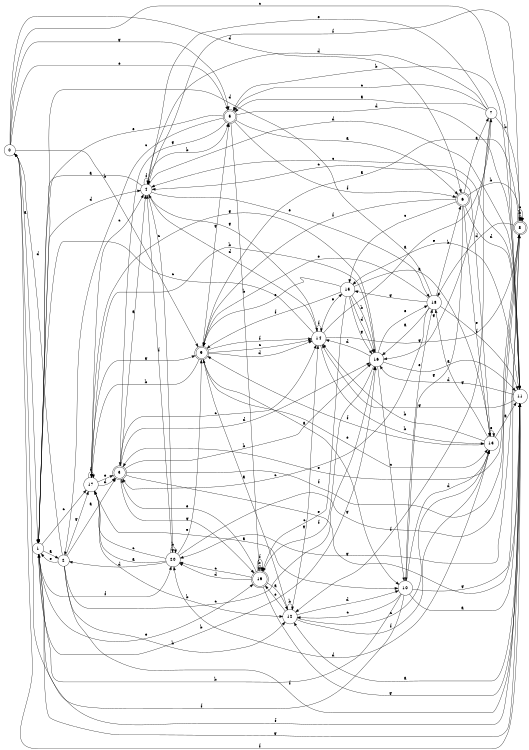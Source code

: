 digraph n17_5 {
__start0 [label="" shape="none"];

rankdir=LR;
size="8,5";

s0 [style="filled", color="black", fillcolor="white" shape="circle", label="0"];
s1 [style="filled", color="black", fillcolor="white" shape="circle", label="1"];
s2 [style="filled", color="black", fillcolor="white" shape="circle", label="2"];
s3 [style="rounded,filled", color="black", fillcolor="white" shape="doublecircle", label="3"];
s4 [style="filled", color="black", fillcolor="white" shape="circle", label="4"];
s5 [style="rounded,filled", color="black", fillcolor="white" shape="doublecircle", label="5"];
s6 [style="rounded,filled", color="black", fillcolor="white" shape="doublecircle", label="6"];
s7 [style="filled", color="black", fillcolor="white" shape="circle", label="7"];
s8 [style="rounded,filled", color="black", fillcolor="white" shape="doublecircle", label="8"];
s9 [style="rounded,filled", color="black", fillcolor="white" shape="doublecircle", label="9"];
s10 [style="filled", color="black", fillcolor="white" shape="circle", label="10"];
s11 [style="filled", color="black", fillcolor="white" shape="circle", label="11"];
s12 [style="filled", color="black", fillcolor="white" shape="circle", label="12"];
s13 [style="filled", color="black", fillcolor="white" shape="circle", label="13"];
s14 [style="filled", color="black", fillcolor="white" shape="circle", label="14"];
s15 [style="filled", color="black", fillcolor="white" shape="circle", label="15"];
s16 [style="filled", color="black", fillcolor="white" shape="circle", label="16"];
s17 [style="filled", color="black", fillcolor="white" shape="circle", label="17"];
s18 [style="filled", color="black", fillcolor="white" shape="circle", label="18"];
s19 [style="rounded,filled", color="black", fillcolor="white" shape="doublecircle", label="19"];
s20 [style="filled", color="black", fillcolor="white" shape="circle", label="20"];
s0 -> s1 [label="a"];
s0 -> s9 [label="b"];
s0 -> s11 [label="c"];
s0 -> s6 [label="d"];
s0 -> s5 [label="e"];
s0 -> s11 [label="f"];
s0 -> s5 [label="g"];
s1 -> s2 [label="a"];
s1 -> s16 [label="b"];
s1 -> s17 [label="c"];
s1 -> s4 [label="d"];
s1 -> s19 [label="e"];
s1 -> s20 [label="f"];
s1 -> s11 [label="g"];
s2 -> s3 [label="a"];
s2 -> s12 [label="b"];
s2 -> s16 [label="c"];
s2 -> s0 [label="d"];
s2 -> s1 [label="e"];
s2 -> s11 [label="f"];
s2 -> s17 [label="g"];
s3 -> s4 [label="a"];
s3 -> s16 [label="b"];
s3 -> s14 [label="c"];
s3 -> s16 [label="d"];
s3 -> s11 [label="e"];
s3 -> s8 [label="f"];
s3 -> s19 [label="g"];
s4 -> s1 [label="a"];
s4 -> s5 [label="b"];
s4 -> s20 [label="c"];
s4 -> s11 [label="d"];
s4 -> s18 [label="e"];
s4 -> s4 [label="f"];
s4 -> s14 [label="g"];
s5 -> s6 [label="a"];
s5 -> s19 [label="b"];
s5 -> s2 [label="c"];
s5 -> s11 [label="d"];
s5 -> s1 [label="e"];
s5 -> s6 [label="f"];
s5 -> s3 [label="g"];
s6 -> s7 [label="a"];
s6 -> s8 [label="b"];
s6 -> s15 [label="c"];
s6 -> s11 [label="d"];
s6 -> s13 [label="e"];
s6 -> s9 [label="f"];
s6 -> s10 [label="g"];
s7 -> s5 [label="a"];
s7 -> s8 [label="b"];
s7 -> s5 [label="c"];
s7 -> s4 [label="d"];
s7 -> s4 [label="e"];
s7 -> s12 [label="f"];
s7 -> s16 [label="g"];
s8 -> s9 [label="a"];
s8 -> s8 [label="b"];
s8 -> s8 [label="c"];
s8 -> s18 [label="d"];
s8 -> s3 [label="e"];
s8 -> s4 [label="f"];
s8 -> s20 [label="g"];
s9 -> s10 [label="a"];
s9 -> s17 [label="b"];
s9 -> s14 [label="c"];
s9 -> s14 [label="d"];
s9 -> s13 [label="e"];
s9 -> s14 [label="f"];
s9 -> s5 [label="g"];
s10 -> s11 [label="a"];
s10 -> s1 [label="b"];
s10 -> s12 [label="c"];
s10 -> s13 [label="d"];
s10 -> s18 [label="e"];
s10 -> s0 [label="f"];
s10 -> s8 [label="g"];
s11 -> s12 [label="a"];
s11 -> s5 [label="b"];
s11 -> s4 [label="c"];
s11 -> s16 [label="d"];
s11 -> s15 [label="e"];
s11 -> s1 [label="f"];
s11 -> s14 [label="g"];
s12 -> s9 [label="a"];
s12 -> s12 [label="b"];
s12 -> s13 [label="c"];
s12 -> s10 [label="d"];
s12 -> s19 [label="e"];
s12 -> s13 [label="f"];
s12 -> s14 [label="g"];
s13 -> s11 [label="a"];
s13 -> s14 [label="b"];
s13 -> s4 [label="c"];
s13 -> s20 [label="d"];
s13 -> s13 [label="e"];
s13 -> s9 [label="f"];
s13 -> s18 [label="g"];
s14 -> s7 [label="a"];
s14 -> s13 [label="b"];
s14 -> s1 [label="c"];
s14 -> s4 [label="d"];
s14 -> s15 [label="e"];
s14 -> s14 [label="f"];
s14 -> s8 [label="g"];
s15 -> s13 [label="a"];
s15 -> s16 [label="b"];
s15 -> s19 [label="c"];
s15 -> s16 [label="d"];
s15 -> s9 [label="e"];
s15 -> s9 [label="f"];
s15 -> s16 [label="g"];
s16 -> s11 [label="a"];
s16 -> s17 [label="b"];
s16 -> s10 [label="c"];
s16 -> s14 [label="d"];
s16 -> s18 [label="e"];
s16 -> s19 [label="f"];
s16 -> s17 [label="g"];
s17 -> s10 [label="a"];
s17 -> s12 [label="b"];
s17 -> s4 [label="c"];
s17 -> s3 [label="d"];
s17 -> s3 [label="e"];
s17 -> s17 [label="f"];
s17 -> s9 [label="g"];
s18 -> s16 [label="a"];
s18 -> s6 [label="b"];
s18 -> s3 [label="c"];
s18 -> s1 [label="d"];
s18 -> s9 [label="e"];
s18 -> s11 [label="f"];
s18 -> s15 [label="g"];
s19 -> s12 [label="a"];
s19 -> s19 [label="b"];
s19 -> s20 [label="c"];
s19 -> s20 [label="d"];
s19 -> s3 [label="e"];
s19 -> s19 [label="f"];
s19 -> s11 [label="g"];
s20 -> s17 [label="a"];
s20 -> s20 [label="b"];
s20 -> s17 [label="c"];
s20 -> s2 [label="d"];
s20 -> s9 [label="e"];
s20 -> s4 [label="f"];
s20 -> s8 [label="g"];

}